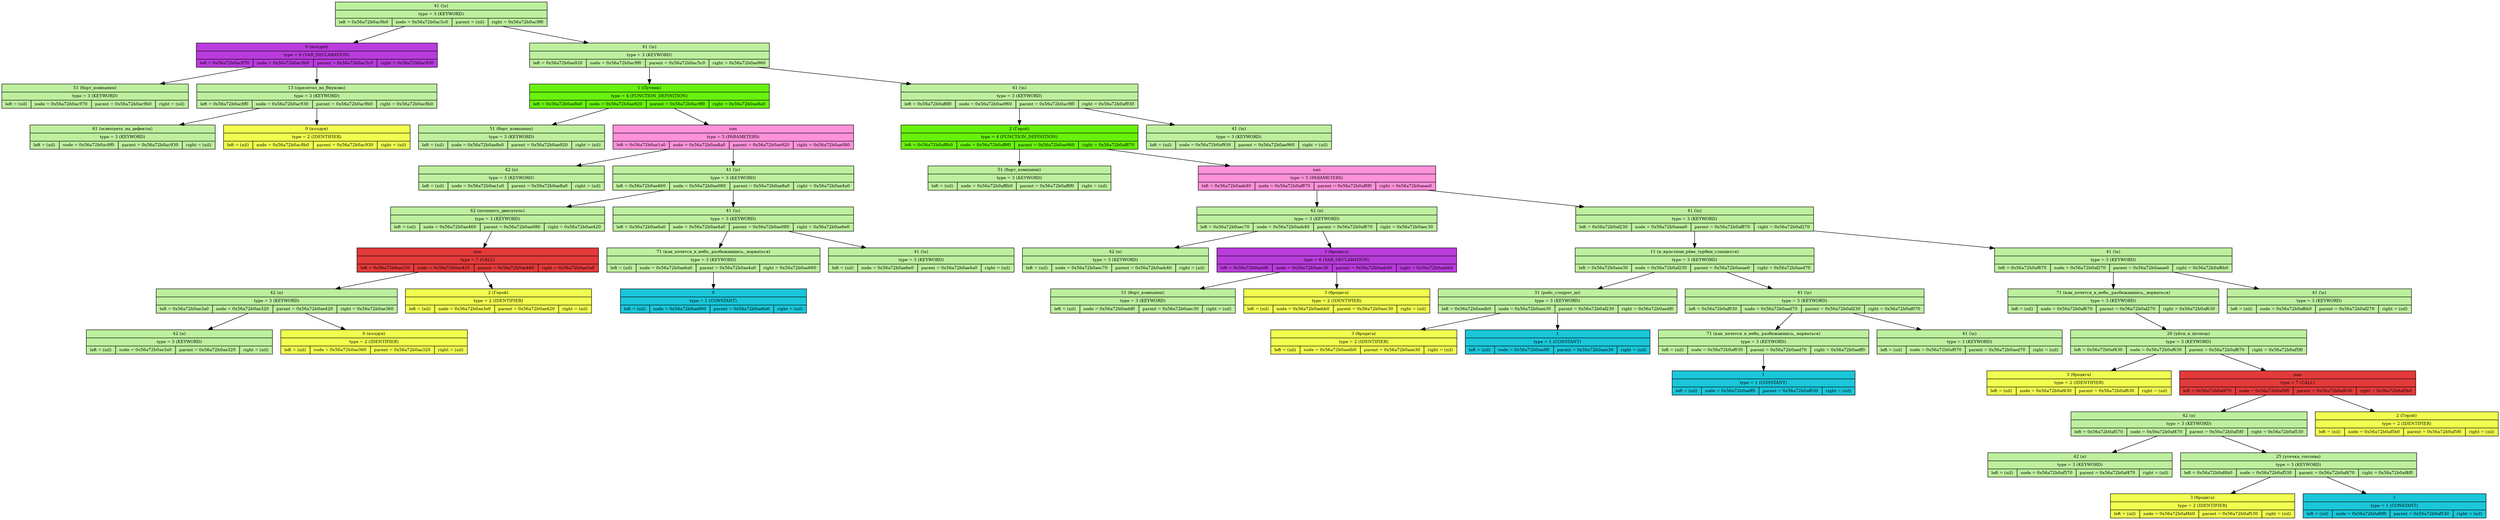 digraph
{
	node[fontsize=9]

	node_0x56a72b0ac5c0 [shape=record, label = "{41 (\\n)| type = 3 (KEYWORD) | {left = 0x56a72b0ac9b0 | node = 0x56a72b0ac5c0 | parent = (nil) | right = 0x56a72b0ac9f0}}" style="filled",fillcolor="#BDEF9E"]

	node_0x56a72b0ac9b0 [shape=record, label = "{0 (колдун)| type = 6 (VAR_DECLARATION) | {left = 0x56a72b0ac970 | node = 0x56a72b0ac9b0 | parent = 0x56a72b0ac5c0 | right = 0x56a72b0ac930}}" style="filled",fillcolor="#B93CDC"]

	edge[color="black",fontsize=12]
	node_0x56a72b0ac5c0 -> node_0x56a72b0ac9b0

	node_0x56a72b0ac970 [shape=record, label = "{51 (борт_компании)| type = 3 (KEYWORD) | {left = (nil) | node = 0x56a72b0ac970 | parent = 0x56a72b0ac9b0 | right = (nil)}}" style="filled",fillcolor="#BDEF9E"]

	edge[color="black",fontsize=12]
	node_0x56a72b0ac9b0 -> node_0x56a72b0ac970

	node_0x56a72b0ac930 [shape=record, label = "{13 (прилетел_во_Внуково)| type = 3 (KEYWORD) | {left = 0x56a72b0ac8f0 | node = 0x56a72b0ac930 | parent = 0x56a72b0ac9b0 | right = 0x56a72b0ac8b0}}" style="filled",fillcolor="#BDEF9E"]

	edge[color="black",fontsize=12]
	node_0x56a72b0ac9b0 -> node_0x56a72b0ac930

	node_0x56a72b0ac8f0 [shape=record, label = "{61 (осмотреть_на_дефекты)| type = 3 (KEYWORD) | {left = (nil) | node = 0x56a72b0ac8f0 | parent = 0x56a72b0ac930 | right = (nil)}}" style="filled",fillcolor="#BDEF9E"]

	edge[color="black",fontsize=12]
	node_0x56a72b0ac930 -> node_0x56a72b0ac8f0

	node_0x56a72b0ac8b0 [shape=record, label = "{0 (колдун)| type = 2 (IDENTIFIER) | {left = (nil) | node = 0x56a72b0ac8b0 | parent = 0x56a72b0ac930 | right = (nil)}}" style="filled",fillcolor="#F0FF4F"]

	edge[color="black",fontsize=12]
	node_0x56a72b0ac930 -> node_0x56a72b0ac8b0

	node_0x56a72b0ac9f0 [shape=record, label = "{41 (\\n)| type = 3 (KEYWORD) | {left = 0x56a72b0ae920 | node = 0x56a72b0ac9f0 | parent = 0x56a72b0ac5c0 | right = 0x56a72b0ae960}}" style="filled",fillcolor="#BDEF9E"]

	edge[color="black",fontsize=12]
	node_0x56a72b0ac5c0 -> node_0x56a72b0ac9f0

	node_0x56a72b0ae920 [shape=record, label = "{1 (Путник)| type = 4 (FUNCTION_DEFINITION) | {left = 0x56a72b0ae8e0 | node = 0x56a72b0ae920 | parent = 0x56a72b0ac9f0 | right = 0x56a72b0ae8a0}}" style="filled",fillcolor="#68F10D"]

	edge[color="black",fontsize=12]
	node_0x56a72b0ac9f0 -> node_0x56a72b0ae920

	node_0x56a72b0ae8e0 [shape=record, label = "{51 (борт_компании)| type = 3 (KEYWORD) | {left = (nil) | node = 0x56a72b0ae8e0 | parent = 0x56a72b0ae920 | right = (nil)}}" style="filled",fillcolor="#BDEF9E"]

	edge[color="black",fontsize=12]
	node_0x56a72b0ae920 -> node_0x56a72b0ae8e0

	node_0x56a72b0ae8a0 [shape=record, label = "{nan| type = 5 (PARAMETERS) | {left = 0x56a72b0ae1a0 | node = 0x56a72b0ae8a0 | parent = 0x56a72b0ae920 | right = 0x56a72b0ae080}}" style="filled",fillcolor="#FF91DA"]

	edge[color="black",fontsize=12]
	node_0x56a72b0ae920 -> node_0x56a72b0ae8a0

	node_0x56a72b0ae1a0 [shape=record, label = "{42 (и)| type = 3 (KEYWORD) | {left = (nil) | node = 0x56a72b0ae1a0 | parent = 0x56a72b0ae8a0 | right = (nil)}}" style="filled",fillcolor="#BDEF9E"]

	edge[color="black",fontsize=12]
	node_0x56a72b0ae8a0 -> node_0x56a72b0ae1a0

	node_0x56a72b0ae080 [shape=record, label = "{41 (\\n)| type = 3 (KEYWORD) | {left = 0x56a72b0ae460 | node = 0x56a72b0ae080 | parent = 0x56a72b0ae8a0 | right = 0x56a72b0ae4a0}}" style="filled",fillcolor="#BDEF9E"]

	edge[color="black",fontsize=12]
	node_0x56a72b0ae8a0 -> node_0x56a72b0ae080

	node_0x56a72b0ae460 [shape=record, label = "{62 (починить_двигатель)| type = 3 (KEYWORD) | {left = (nil) | node = 0x56a72b0ae460 | parent = 0x56a72b0ae080 | right = 0x56a72b0ae420}}" style="filled",fillcolor="#BDEF9E"]

	edge[color="black",fontsize=12]
	node_0x56a72b0ae080 -> node_0x56a72b0ae460

	node_0x56a72b0ae420 [shape=record, label = "{nan| type = 7 (CALL) | {left = 0x56a72b0ae320 | node = 0x56a72b0ae420 | parent = 0x56a72b0ae460 | right = 0x56a72b0ae3e0}}" style="filled",fillcolor="#E33A3A"]

	edge[color="black",fontsize=12]
	node_0x56a72b0ae460 -> node_0x56a72b0ae420

	node_0x56a72b0ae320 [shape=record, label = "{42 (и)| type = 3 (KEYWORD) | {left = 0x56a72b0ae3a0 | node = 0x56a72b0ae320 | parent = 0x56a72b0ae420 | right = 0x56a72b0ae360}}" style="filled",fillcolor="#BDEF9E"]

	edge[color="black",fontsize=12]
	node_0x56a72b0ae420 -> node_0x56a72b0ae320

	node_0x56a72b0ae3a0 [shape=record, label = "{42 (и)| type = 3 (KEYWORD) | {left = (nil) | node = 0x56a72b0ae3a0 | parent = 0x56a72b0ae320 | right = (nil)}}" style="filled",fillcolor="#BDEF9E"]

	edge[color="black",fontsize=12]
	node_0x56a72b0ae320 -> node_0x56a72b0ae3a0

	node_0x56a72b0ae360 [shape=record, label = "{0 (колдун)| type = 2 (IDENTIFIER) | {left = (nil) | node = 0x56a72b0ae360 | parent = 0x56a72b0ae320 | right = (nil)}}" style="filled",fillcolor="#F0FF4F"]

	edge[color="black",fontsize=12]
	node_0x56a72b0ae320 -> node_0x56a72b0ae360

	node_0x56a72b0ae3e0 [shape=record, label = "{2 (Герой)| type = 2 (IDENTIFIER) | {left = (nil) | node = 0x56a72b0ae3e0 | parent = 0x56a72b0ae420 | right = (nil)}}" style="filled",fillcolor="#F0FF4F"]

	edge[color="black",fontsize=12]
	node_0x56a72b0ae420 -> node_0x56a72b0ae3e0

	node_0x56a72b0ae4a0 [shape=record, label = "{41 (\\n)| type = 3 (KEYWORD) | {left = 0x56a72b0ae6a0 | node = 0x56a72b0ae4a0 | parent = 0x56a72b0ae080 | right = 0x56a72b0ae6e0}}" style="filled",fillcolor="#BDEF9E"]

	edge[color="black",fontsize=12]
	node_0x56a72b0ae080 -> node_0x56a72b0ae4a0

	node_0x56a72b0ae6a0 [shape=record, label = "{71 (как_хочется_в_небо,_разбежавшись,_ворваться)| type = 3 (KEYWORD) | {left = (nil) | node = 0x56a72b0ae6a0 | parent = 0x56a72b0ae4a0 | right = 0x56a72b0ae660}}" style="filled",fillcolor="#BDEF9E"]

	edge[color="black",fontsize=12]
	node_0x56a72b0ae4a0 -> node_0x56a72b0ae6a0

	node_0x56a72b0ae660 [shape=record, label = "{0| type = 1 (CONSTANT) | {left = (nil) | node = 0x56a72b0ae660 | parent = 0x56a72b0ae6a0 | right = (nil)}}" style="filled",fillcolor="#1AC6D9"]

	edge[color="black",fontsize=12]
	node_0x56a72b0ae6a0 -> node_0x56a72b0ae660

	node_0x56a72b0ae6e0 [shape=record, label = "{41 (\\n)| type = 3 (KEYWORD) | {left = (nil) | node = 0x56a72b0ae6e0 | parent = 0x56a72b0ae4a0 | right = (nil)}}" style="filled",fillcolor="#BDEF9E"]

	edge[color="black",fontsize=12]
	node_0x56a72b0ae4a0 -> node_0x56a72b0ae6e0

	node_0x56a72b0ae960 [shape=record, label = "{41 (\\n)| type = 3 (KEYWORD) | {left = 0x56a72b0af8f0 | node = 0x56a72b0ae960 | parent = 0x56a72b0ac9f0 | right = 0x56a72b0af930}}" style="filled",fillcolor="#BDEF9E"]

	edge[color="black",fontsize=12]
	node_0x56a72b0ac9f0 -> node_0x56a72b0ae960

	node_0x56a72b0af8f0 [shape=record, label = "{2 (Герой)| type = 4 (FUNCTION_DEFINITION) | {left = 0x56a72b0af8b0 | node = 0x56a72b0af8f0 | parent = 0x56a72b0ae960 | right = 0x56a72b0af870}}" style="filled",fillcolor="#68F10D"]

	edge[color="black",fontsize=12]
	node_0x56a72b0ae960 -> node_0x56a72b0af8f0

	node_0x56a72b0af8b0 [shape=record, label = "{51 (борт_компании)| type = 3 (KEYWORD) | {left = (nil) | node = 0x56a72b0af8b0 | parent = 0x56a72b0af8f0 | right = (nil)}}" style="filled",fillcolor="#BDEF9E"]

	edge[color="black",fontsize=12]
	node_0x56a72b0af8f0 -> node_0x56a72b0af8b0

	node_0x56a72b0af870 [shape=record, label = "{nan| type = 5 (PARAMETERS) | {left = 0x56a72b0aeb40 | node = 0x56a72b0af870 | parent = 0x56a72b0af8f0 | right = 0x56a72b0aeae0}}" style="filled",fillcolor="#FF91DA"]

	edge[color="black",fontsize=12]
	node_0x56a72b0af8f0 -> node_0x56a72b0af870

	node_0x56a72b0aeb40 [shape=record, label = "{42 (и)| type = 3 (KEYWORD) | {left = 0x56a72b0aec70 | node = 0x56a72b0aeb40 | parent = 0x56a72b0af870 | right = 0x56a72b0aec30}}" style="filled",fillcolor="#BDEF9E"]

	edge[color="black",fontsize=12]
	node_0x56a72b0af870 -> node_0x56a72b0aeb40

	node_0x56a72b0aec70 [shape=record, label = "{42 (и)| type = 3 (KEYWORD) | {left = (nil) | node = 0x56a72b0aec70 | parent = 0x56a72b0aeb40 | right = (nil)}}" style="filled",fillcolor="#BDEF9E"]

	edge[color="black",fontsize=12]
	node_0x56a72b0aeb40 -> node_0x56a72b0aec70

	node_0x56a72b0aec30 [shape=record, label = "{3 (бродяга)| type = 6 (VAR_DECLARATION) | {left = 0x56a72b0aebf0 | node = 0x56a72b0aec30 | parent = 0x56a72b0aeb40 | right = 0x56a72b0aebb0}}" style="filled",fillcolor="#B93CDC"]

	edge[color="black",fontsize=12]
	node_0x56a72b0aeb40 -> node_0x56a72b0aec30

	node_0x56a72b0aebf0 [shape=record, label = "{51 (борт_компании)| type = 3 (KEYWORD) | {left = (nil) | node = 0x56a72b0aebf0 | parent = 0x56a72b0aec30 | right = (nil)}}" style="filled",fillcolor="#BDEF9E"]

	edge[color="black",fontsize=12]
	node_0x56a72b0aec30 -> node_0x56a72b0aebf0

	node_0x56a72b0aebb0 [shape=record, label = "{3 (бродяга)| type = 2 (IDENTIFIER) | {left = (nil) | node = 0x56a72b0aebb0 | parent = 0x56a72b0aec30 | right = (nil)}}" style="filled",fillcolor="#F0FF4F"]

	edge[color="black",fontsize=12]
	node_0x56a72b0aec30 -> node_0x56a72b0aebb0

	node_0x56a72b0aeae0 [shape=record, label = "{41 (\\n)| type = 3 (KEYWORD) | {left = 0x56a72b0af230 | node = 0x56a72b0aeae0 | parent = 0x56a72b0af870 | right = 0x56a72b0af270}}" style="filled",fillcolor="#BDEF9E"]

	edge[color="black",fontsize=12]
	node_0x56a72b0af870 -> node_0x56a72b0aeae0

	node_0x56a72b0af230 [shape=record, label = "{11 (в_яростном_рёве_турбин_слышится)| type = 3 (KEYWORD) | {left = 0x56a72b0aee30 | node = 0x56a72b0af230 | parent = 0x56a72b0aeae0 | right = 0x56a72b0aed70}}" style="filled",fillcolor="#BDEF9E"]

	edge[color="black",fontsize=12]
	node_0x56a72b0aeae0 -> node_0x56a72b0af230

	node_0x56a72b0aee30 [shape=record, label = "{31 (рейс_следует_до)| type = 3 (KEYWORD) | {left = 0x56a72b0aedb0 | node = 0x56a72b0aee30 | parent = 0x56a72b0af230 | right = 0x56a72b0aedf0}}" style="filled",fillcolor="#BDEF9E"]

	edge[color="black",fontsize=12]
	node_0x56a72b0af230 -> node_0x56a72b0aee30

	node_0x56a72b0aedb0 [shape=record, label = "{3 (бродяга)| type = 2 (IDENTIFIER) | {left = (nil) | node = 0x56a72b0aedb0 | parent = 0x56a72b0aee30 | right = (nil)}}" style="filled",fillcolor="#F0FF4F"]

	edge[color="black",fontsize=12]
	node_0x56a72b0aee30 -> node_0x56a72b0aedb0

	node_0x56a72b0aedf0 [shape=record, label = "{1| type = 1 (CONSTANT) | {left = (nil) | node = 0x56a72b0aedf0 | parent = 0x56a72b0aee30 | right = (nil)}}" style="filled",fillcolor="#1AC6D9"]

	edge[color="black",fontsize=12]
	node_0x56a72b0aee30 -> node_0x56a72b0aedf0

	node_0x56a72b0aed70 [shape=record, label = "{41 (\\n)| type = 3 (KEYWORD) | {left = 0x56a72b0af030 | node = 0x56a72b0aed70 | parent = 0x56a72b0af230 | right = 0x56a72b0af070}}" style="filled",fillcolor="#BDEF9E"]

	edge[color="black",fontsize=12]
	node_0x56a72b0af230 -> node_0x56a72b0aed70

	node_0x56a72b0af030 [shape=record, label = "{71 (как_хочется_в_небо,_разбежавшись,_ворваться)| type = 3 (KEYWORD) | {left = (nil) | node = 0x56a72b0af030 | parent = 0x56a72b0aed70 | right = 0x56a72b0aeff0}}" style="filled",fillcolor="#BDEF9E"]

	edge[color="black",fontsize=12]
	node_0x56a72b0aed70 -> node_0x56a72b0af030

	node_0x56a72b0aeff0 [shape=record, label = "{1| type = 1 (CONSTANT) | {left = (nil) | node = 0x56a72b0aeff0 | parent = 0x56a72b0af030 | right = (nil)}}" style="filled",fillcolor="#1AC6D9"]

	edge[color="black",fontsize=12]
	node_0x56a72b0af030 -> node_0x56a72b0aeff0

	node_0x56a72b0af070 [shape=record, label = "{41 (\\n)| type = 3 (KEYWORD) | {left = (nil) | node = 0x56a72b0af070 | parent = 0x56a72b0aed70 | right = (nil)}}" style="filled",fillcolor="#BDEF9E"]

	edge[color="black",fontsize=12]
	node_0x56a72b0aed70 -> node_0x56a72b0af070

	node_0x56a72b0af270 [shape=record, label = "{41 (\\n)| type = 3 (KEYWORD) | {left = 0x56a72b0af670 | node = 0x56a72b0af270 | parent = 0x56a72b0aeae0 | right = 0x56a72b0af6b0}}" style="filled",fillcolor="#BDEF9E"]

	edge[color="black",fontsize=12]
	node_0x56a72b0aeae0 -> node_0x56a72b0af270

	node_0x56a72b0af670 [shape=record, label = "{71 (как_хочется_в_небо,_разбежавшись,_ворваться)| type = 3 (KEYWORD) | {left = (nil) | node = 0x56a72b0af670 | parent = 0x56a72b0af270 | right = 0x56a72b0af630}}" style="filled",fillcolor="#BDEF9E"]

	edge[color="black",fontsize=12]
	node_0x56a72b0af270 -> node_0x56a72b0af670

	node_0x56a72b0af630 [shape=record, label = "{26 (уйти_в_штопор)| type = 3 (KEYWORD) | {left = 0x56a72b0af430 | node = 0x56a72b0af630 | parent = 0x56a72b0af670 | right = 0x56a72b0af5f0}}" style="filled",fillcolor="#BDEF9E"]

	edge[color="black",fontsize=12]
	node_0x56a72b0af670 -> node_0x56a72b0af630

	node_0x56a72b0af430 [shape=record, label = "{3 (бродяга)| type = 2 (IDENTIFIER) | {left = (nil) | node = 0x56a72b0af430 | parent = 0x56a72b0af630 | right = (nil)}}" style="filled",fillcolor="#F0FF4F"]

	edge[color="black",fontsize=12]
	node_0x56a72b0af630 -> node_0x56a72b0af430

	node_0x56a72b0af5f0 [shape=record, label = "{nan| type = 7 (CALL) | {left = 0x56a72b0af470 | node = 0x56a72b0af5f0 | parent = 0x56a72b0af630 | right = 0x56a72b0af5b0}}" style="filled",fillcolor="#E33A3A"]

	edge[color="black",fontsize=12]
	node_0x56a72b0af630 -> node_0x56a72b0af5f0

	node_0x56a72b0af470 [shape=record, label = "{42 (и)| type = 3 (KEYWORD) | {left = 0x56a72b0af570 | node = 0x56a72b0af470 | parent = 0x56a72b0af5f0 | right = 0x56a72b0af530}}" style="filled",fillcolor="#BDEF9E"]

	edge[color="black",fontsize=12]
	node_0x56a72b0af5f0 -> node_0x56a72b0af470

	node_0x56a72b0af570 [shape=record, label = "{42 (и)| type = 3 (KEYWORD) | {left = (nil) | node = 0x56a72b0af570 | parent = 0x56a72b0af470 | right = (nil)}}" style="filled",fillcolor="#BDEF9E"]

	edge[color="black",fontsize=12]
	node_0x56a72b0af470 -> node_0x56a72b0af570

	node_0x56a72b0af530 [shape=record, label = "{25 (утечка_топлива)| type = 3 (KEYWORD) | {left = 0x56a72b0af4b0 | node = 0x56a72b0af530 | parent = 0x56a72b0af470 | right = 0x56a72b0af4f0}}" style="filled",fillcolor="#BDEF9E"]

	edge[color="black",fontsize=12]
	node_0x56a72b0af470 -> node_0x56a72b0af530

	node_0x56a72b0af4b0 [shape=record, label = "{3 (бродяга)| type = 2 (IDENTIFIER) | {left = (nil) | node = 0x56a72b0af4b0 | parent = 0x56a72b0af530 | right = (nil)}}" style="filled",fillcolor="#F0FF4F"]

	edge[color="black",fontsize=12]
	node_0x56a72b0af530 -> node_0x56a72b0af4b0

	node_0x56a72b0af4f0 [shape=record, label = "{1| type = 1 (CONSTANT) | {left = (nil) | node = 0x56a72b0af4f0 | parent = 0x56a72b0af530 | right = (nil)}}" style="filled",fillcolor="#1AC6D9"]

	edge[color="black",fontsize=12]
	node_0x56a72b0af530 -> node_0x56a72b0af4f0

	node_0x56a72b0af5b0 [shape=record, label = "{2 (Герой)| type = 2 (IDENTIFIER) | {left = (nil) | node = 0x56a72b0af5b0 | parent = 0x56a72b0af5f0 | right = (nil)}}" style="filled",fillcolor="#F0FF4F"]

	edge[color="black",fontsize=12]
	node_0x56a72b0af5f0 -> node_0x56a72b0af5b0

	node_0x56a72b0af6b0 [shape=record, label = "{41 (\\n)| type = 3 (KEYWORD) | {left = (nil) | node = 0x56a72b0af6b0 | parent = 0x56a72b0af270 | right = (nil)}}" style="filled",fillcolor="#BDEF9E"]

	edge[color="black",fontsize=12]
	node_0x56a72b0af270 -> node_0x56a72b0af6b0

	node_0x56a72b0af930 [shape=record, label = "{41 (\\n)| type = 3 (KEYWORD) | {left = (nil) | node = 0x56a72b0af930 | parent = 0x56a72b0ae960 | right = (nil)}}" style="filled",fillcolor="#BDEF9E"]

	edge[color="black",fontsize=12]
	node_0x56a72b0ae960 -> node_0x56a72b0af930

	}